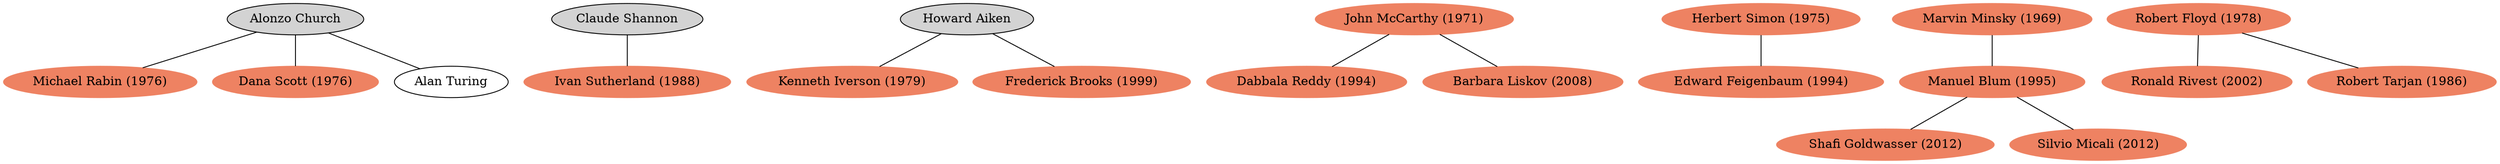 graph phdrelation {
    overlap = false;

    // Node Properties
	"Alonzo Church" [style = filled];
	"Michael Rabin (1976)" [style = filled,color=salmon2];
	"Alonzo Church" [style = filled];
	"Dana Scott (1976)" [style = filled,color=salmon2];
	"Claude Shannon" [style = filled];
	"Ivan Sutherland (1988)" [style = filled,color=salmon2];
	"Howard Aiken" [style = filled];
	"Kenneth Iverson (1979)" [style = filled,color=salmon2];
	"Howard Aiken" [style = filled];
	"Frederick Brooks (1999)" [style = filled,color=salmon2];
	"John McCarthy (1971)" [style = filled,color=salmon2];
	"Dabbala Reddy (1994)" [style = filled,color=salmon2];
	"John McCarthy (1971)" [style = filled,color=salmon2];
	"Barbara Liskov (2008)" [style = filled,color=salmon2];
	"Herbert Simon (1975)" [style = filled,color=salmon2];
	"Edward Feigenbaum (1994)" [style = filled,color=salmon2];
	"Marvin Minsky (1969)" [style = filled,color=salmon2];
	"Manuel Blum (1995)" [style = filled,color=salmon2];
	"Robert Floyd (1978)" [style = filled,color=salmon2];
	"Ronald Rivest (2002)" [style = filled,color=salmon2];
	"Robert Floyd (1978)" [style = filled,color=salmon2];
	"Robert Tarjan (1986)" [style = filled,color=salmon2];
	"Manuel Blum (1995)" [style = filled,color=salmon2];
	"Shafi Goldwasser (2012)" [style = filled,color=salmon2];
	"Manuel Blum (1995)" [style = filled,color=salmon2];
	"Silvio Micali (2012)" [style = filled,color=salmon2];

    
    // Relationship
    "Alonzo Church" -- "Alan Turing";
    "Alonzo Church" -- "Michael Rabin (1976)";
    "Alonzo Church" -- "Dana Scott (1976)";
    "Claude Shannon" -- "Ivan Sutherland (1988)";
    "Howard Aiken" -- "Kenneth Iverson (1979)";
    "Howard Aiken" -- "Frederick Brooks (1999)";
    "John McCarthy (1971)" -- "Dabbala Reddy (1994)";
    "John McCarthy (1971)" -- "Barbara Liskov (2008)";
    "Herbert Simon (1975)" -- "Edward Feigenbaum (1994)";
    "Marvin Minsky (1969)" -- "Manuel Blum (1995)";
    "Robert Floyd (1978)" -- "Ronald Rivest (2002)";
    "Robert Floyd (1978)" -- "Robert Tarjan (1986)";
    "Manuel Blum (1995)" -- "Shafi Goldwasser (2012)";
    "Manuel Blum (1995)" -- "Silvio Micali (2012)";

 }